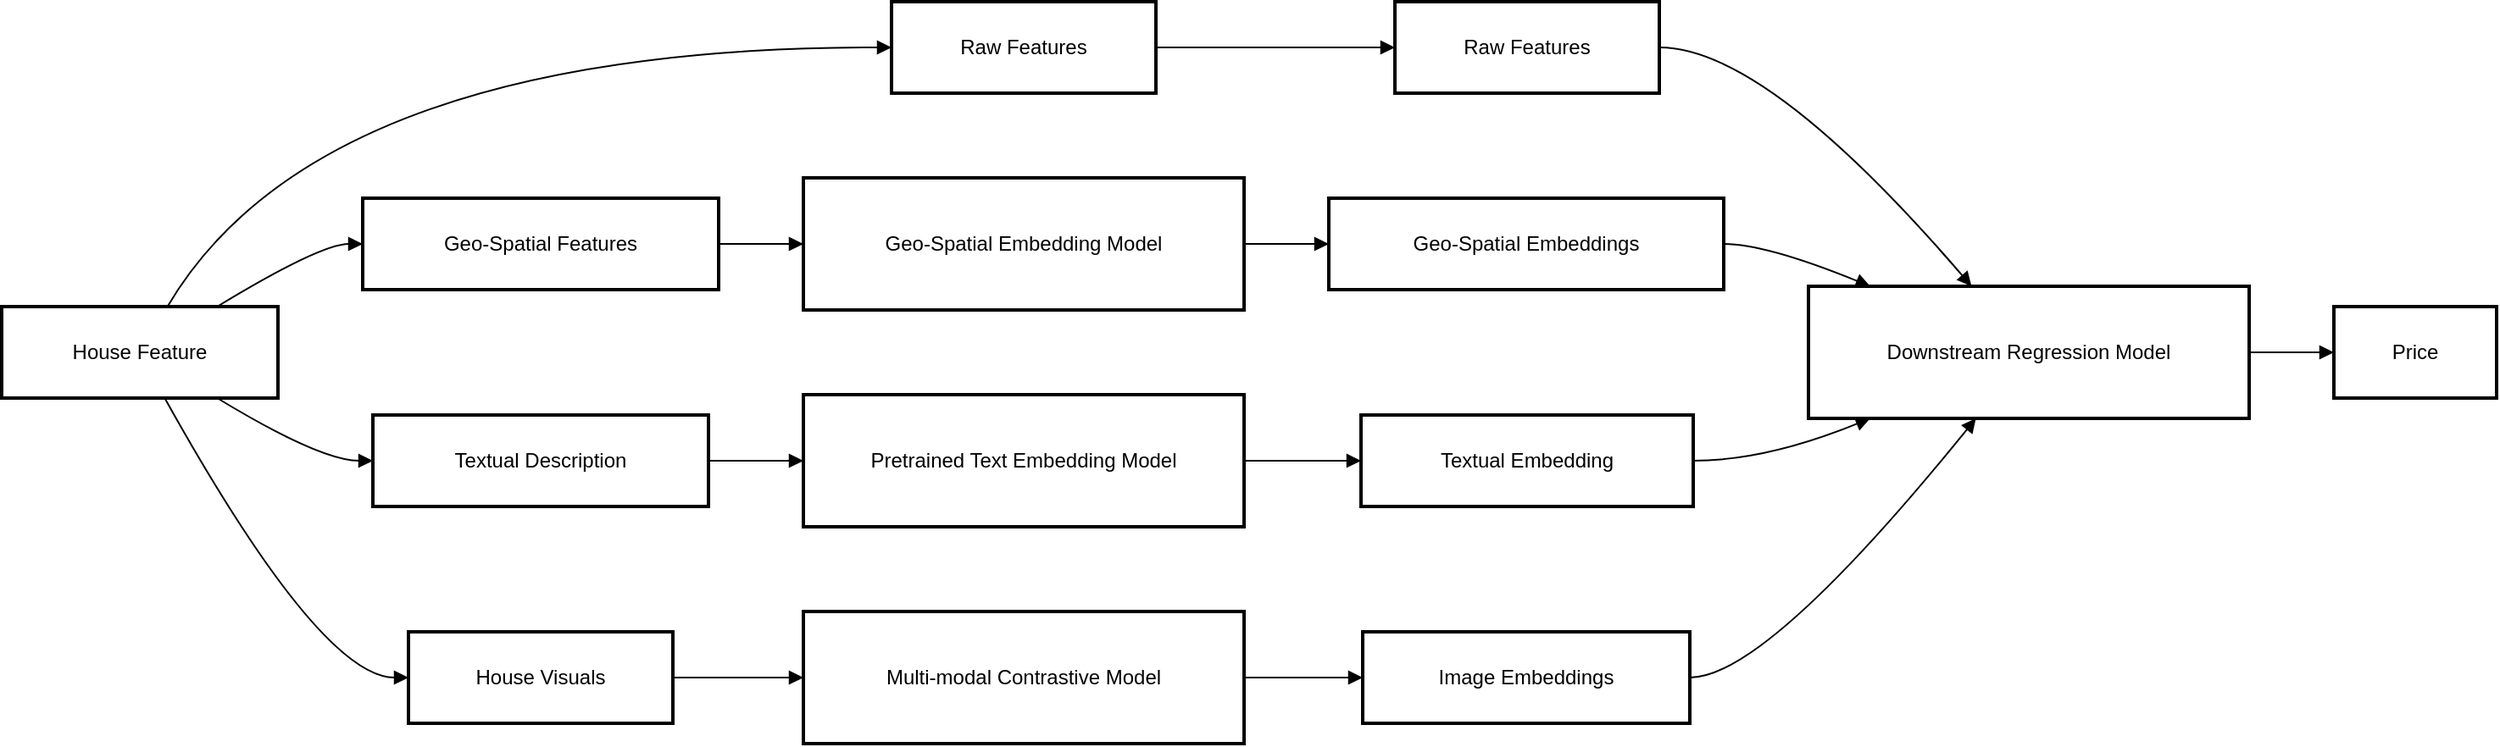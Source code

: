 <mxfile version="26.2.15">
  <diagram name="Page-1" id="Q_3zyfimZXTCmZmK_49L">
    <mxGraphModel>
      <root>
        <mxCell id="0" />
        <mxCell id="1" parent="0" />
        <mxCell id="2" value="House Feature" style="whiteSpace=wrap;strokeWidth=2;" vertex="1" parent="1">
          <mxGeometry x="8" y="188" width="163" height="54" as="geometry" />
        </mxCell>
        <mxCell id="3" value="Raw Features" style="whiteSpace=wrap;strokeWidth=2;" vertex="1" parent="1">
          <mxGeometry x="533" y="8" width="156" height="54" as="geometry" />
        </mxCell>
        <mxCell id="4" value="Geo-Spatial Features" style="whiteSpace=wrap;strokeWidth=2;" vertex="1" parent="1">
          <mxGeometry x="221" y="124" width="210" height="54" as="geometry" />
        </mxCell>
        <mxCell id="5" value="Textual Description" style="whiteSpace=wrap;strokeWidth=2;" vertex="1" parent="1">
          <mxGeometry x="227" y="252" width="198" height="54" as="geometry" />
        </mxCell>
        <mxCell id="6" value="House Visuals" style="whiteSpace=wrap;strokeWidth=2;" vertex="1" parent="1">
          <mxGeometry x="248" y="380" width="156" height="54" as="geometry" />
        </mxCell>
        <mxCell id="7" value="Raw Features" style="whiteSpace=wrap;strokeWidth=2;" vertex="1" parent="1">
          <mxGeometry x="830" y="8" width="156" height="54" as="geometry" />
        </mxCell>
        <mxCell id="8" value="Geo-Spatial Embedding Model" style="whiteSpace=wrap;strokeWidth=2;" vertex="1" parent="1">
          <mxGeometry x="481" y="112" width="260" height="78" as="geometry" />
        </mxCell>
        <mxCell id="9" value="Geo-Spatial Embeddings" style="whiteSpace=wrap;strokeWidth=2;" vertex="1" parent="1">
          <mxGeometry x="791" y="124" width="233" height="54" as="geometry" />
        </mxCell>
        <mxCell id="10" value="Pretrained Text Embedding Model" style="whiteSpace=wrap;strokeWidth=2;" vertex="1" parent="1">
          <mxGeometry x="481" y="240" width="260" height="78" as="geometry" />
        </mxCell>
        <mxCell id="11" value="Textual Embedding" style="whiteSpace=wrap;strokeWidth=2;" vertex="1" parent="1">
          <mxGeometry x="810" y="252" width="196" height="54" as="geometry" />
        </mxCell>
        <mxCell id="12" value="Multi-modal Contrastive Model" style="whiteSpace=wrap;strokeWidth=2;" vertex="1" parent="1">
          <mxGeometry x="481" y="368" width="260" height="78" as="geometry" />
        </mxCell>
        <mxCell id="13" value="Image Embeddings" style="whiteSpace=wrap;strokeWidth=2;" vertex="1" parent="1">
          <mxGeometry x="811" y="380" width="193" height="54" as="geometry" />
        </mxCell>
        <mxCell id="14" value="Downstream Regression Model" style="whiteSpace=wrap;strokeWidth=2;" vertex="1" parent="1">
          <mxGeometry x="1074" y="176" width="260" height="78" as="geometry" />
        </mxCell>
        <mxCell id="15" value="Price" style="whiteSpace=wrap;strokeWidth=2;" vertex="1" parent="1">
          <mxGeometry x="1384" y="188" width="96" height="54" as="geometry" />
        </mxCell>
        <mxCell id="16" value="" style="curved=1;startArrow=none;endArrow=block;exitX=0.6;exitY=0;entryX=0;entryY=0.5;" edge="1" parent="1" source="2" target="3">
          <mxGeometry relative="1" as="geometry">
            <Array as="points">
              <mxPoint x="196" y="35" />
            </Array>
          </mxGeometry>
        </mxCell>
        <mxCell id="17" value="" style="curved=1;startArrow=none;endArrow=block;exitX=0.78;exitY=0;entryX=0;entryY=0.5;" edge="1" parent="1" source="2" target="4">
          <mxGeometry relative="1" as="geometry">
            <Array as="points">
              <mxPoint x="196" y="151" />
            </Array>
          </mxGeometry>
        </mxCell>
        <mxCell id="18" value="" style="curved=1;startArrow=none;endArrow=block;exitX=0.78;exitY=1;entryX=0;entryY=0.5;" edge="1" parent="1" source="2" target="5">
          <mxGeometry relative="1" as="geometry">
            <Array as="points">
              <mxPoint x="196" y="279" />
            </Array>
          </mxGeometry>
        </mxCell>
        <mxCell id="19" value="" style="curved=1;startArrow=none;endArrow=block;exitX=0.59;exitY=1;entryX=0;entryY=0.5;" edge="1" parent="1" source="2" target="6">
          <mxGeometry relative="1" as="geometry">
            <Array as="points">
              <mxPoint x="196" y="407" />
            </Array>
          </mxGeometry>
        </mxCell>
        <mxCell id="20" value="" style="curved=1;startArrow=none;endArrow=block;exitX=1;exitY=0.5;entryX=0;entryY=0.5;" edge="1" parent="1" source="3" target="7">
          <mxGeometry relative="1" as="geometry">
            <Array as="points" />
          </mxGeometry>
        </mxCell>
        <mxCell id="21" value="" style="curved=1;startArrow=none;endArrow=block;exitX=1;exitY=0.5;entryX=0;entryY=0.5;" edge="1" parent="1" source="4" target="8">
          <mxGeometry relative="1" as="geometry">
            <Array as="points" />
          </mxGeometry>
        </mxCell>
        <mxCell id="22" value="" style="curved=1;startArrow=none;endArrow=block;exitX=1;exitY=0.5;entryX=0;entryY=0.5;" edge="1" parent="1" source="8" target="9">
          <mxGeometry relative="1" as="geometry">
            <Array as="points" />
          </mxGeometry>
        </mxCell>
        <mxCell id="23" value="" style="curved=1;startArrow=none;endArrow=block;exitX=1;exitY=0.5;entryX=0;entryY=0.5;" edge="1" parent="1" source="5" target="10">
          <mxGeometry relative="1" as="geometry">
            <Array as="points" />
          </mxGeometry>
        </mxCell>
        <mxCell id="24" value="" style="curved=1;startArrow=none;endArrow=block;exitX=1;exitY=0.5;entryX=0;entryY=0.5;" edge="1" parent="1" source="10" target="11">
          <mxGeometry relative="1" as="geometry">
            <Array as="points" />
          </mxGeometry>
        </mxCell>
        <mxCell id="25" value="" style="curved=1;startArrow=none;endArrow=block;exitX=1;exitY=0.5;entryX=0;entryY=0.5;" edge="1" parent="1" source="6" target="12">
          <mxGeometry relative="1" as="geometry">
            <Array as="points" />
          </mxGeometry>
        </mxCell>
        <mxCell id="26" value="" style="curved=1;startArrow=none;endArrow=block;exitX=1;exitY=0.5;entryX=0;entryY=0.5;" edge="1" parent="1" source="12" target="13">
          <mxGeometry relative="1" as="geometry">
            <Array as="points" />
          </mxGeometry>
        </mxCell>
        <mxCell id="27" value="" style="curved=1;startArrow=none;endArrow=block;exitX=1;exitY=0.5;entryX=0.37;entryY=0;" edge="1" parent="1" source="7" target="14">
          <mxGeometry relative="1" as="geometry">
            <Array as="points">
              <mxPoint x="1049" y="35" />
            </Array>
          </mxGeometry>
        </mxCell>
        <mxCell id="28" value="" style="curved=1;startArrow=none;endArrow=block;exitX=1;exitY=0.5;entryX=0.14;entryY=0;" edge="1" parent="1" source="9" target="14">
          <mxGeometry relative="1" as="geometry">
            <Array as="points">
              <mxPoint x="1049" y="151" />
            </Array>
          </mxGeometry>
        </mxCell>
        <mxCell id="29" value="" style="curved=1;startArrow=none;endArrow=block;exitX=1;exitY=0.5;entryX=0.14;entryY=1;" edge="1" parent="1" source="11" target="14">
          <mxGeometry relative="1" as="geometry">
            <Array as="points">
              <mxPoint x="1049" y="279" />
            </Array>
          </mxGeometry>
        </mxCell>
        <mxCell id="30" value="" style="curved=1;startArrow=none;endArrow=block;exitX=1;exitY=0.5;entryX=0.38;entryY=1;" edge="1" parent="1" source="13" target="14">
          <mxGeometry relative="1" as="geometry">
            <Array as="points">
              <mxPoint x="1049" y="407" />
            </Array>
          </mxGeometry>
        </mxCell>
        <mxCell id="31" value="" style="curved=1;startArrow=none;endArrow=block;exitX=1;exitY=0.5;entryX=0;entryY=0.5;" edge="1" parent="1" source="14" target="15">
          <mxGeometry relative="1" as="geometry">
            <Array as="points" />
          </mxGeometry>
        </mxCell>
      </root>
    </mxGraphModel>
  </diagram>
</mxfile>
